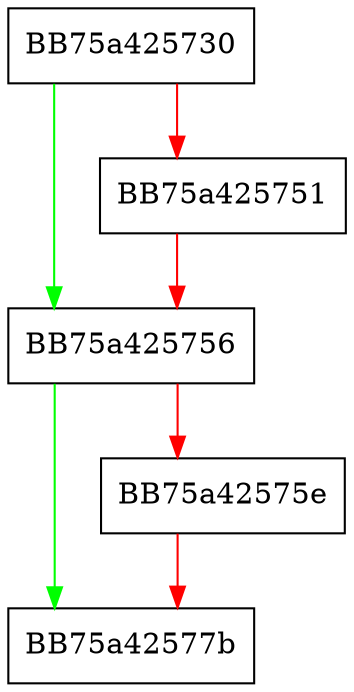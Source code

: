 digraph MergeRight {
  node [shape="box"];
  graph [splines=ortho];
  BB75a425730 -> BB75a425756 [color="green"];
  BB75a425730 -> BB75a425751 [color="red"];
  BB75a425751 -> BB75a425756 [color="red"];
  BB75a425756 -> BB75a42577b [color="green"];
  BB75a425756 -> BB75a42575e [color="red"];
  BB75a42575e -> BB75a42577b [color="red"];
}